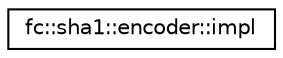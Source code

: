 digraph "Graphical Class Hierarchy"
{
  edge [fontname="Helvetica",fontsize="10",labelfontname="Helvetica",labelfontsize="10"];
  node [fontname="Helvetica",fontsize="10",shape=record];
  rankdir="LR";
  Node0 [label="fc::sha1::encoder::impl",height=0.2,width=0.4,color="black", fillcolor="white", style="filled",URL="$structfc_1_1sha1_1_1encoder_1_1impl.html"];
}
